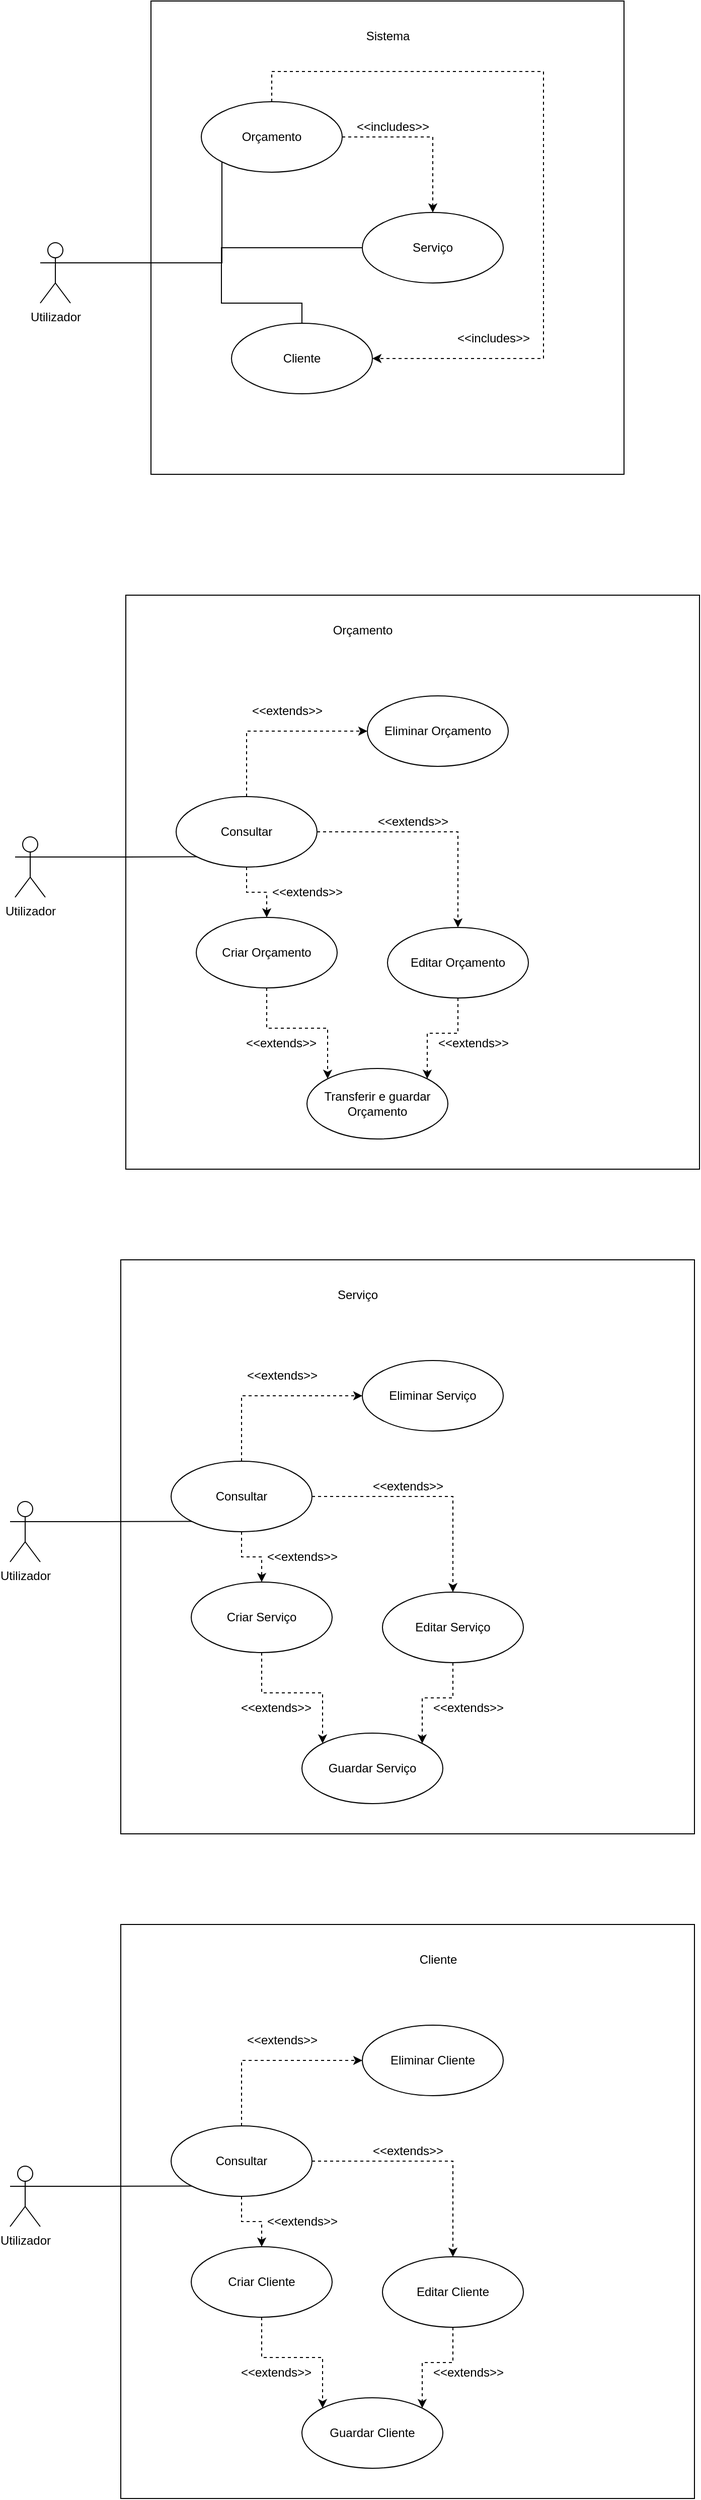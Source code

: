 <mxfile version="21.6.8" type="device">
  <diagram name="Página-1" id="jJuiLNxJ3ZYd37hmzLuY">
    <mxGraphModel dx="984" dy="773" grid="1" gridSize="10" guides="1" tooltips="1" connect="1" arrows="1" fold="1" page="1" pageScale="1" pageWidth="827" pageHeight="1169" math="0" shadow="0">
      <root>
        <mxCell id="0" />
        <mxCell id="1" parent="0" />
        <mxCell id="boWEQQl3fcEBy9Nz8oK_-3" value="" style="whiteSpace=wrap;html=1;aspect=fixed;" parent="1" vertex="1">
          <mxGeometry x="250" y="160" width="470" height="470" as="geometry" />
        </mxCell>
        <mxCell id="boWEQQl3fcEBy9Nz8oK_-9" style="edgeStyle=orthogonalEdgeStyle;rounded=0;orthogonalLoop=1;jettySize=auto;html=1;exitX=1;exitY=0.333;exitDx=0;exitDy=0;exitPerimeter=0;entryX=0;entryY=1;entryDx=0;entryDy=0;endArrow=none;endFill=0;" parent="1" source="boWEQQl3fcEBy9Nz8oK_-4" target="boWEQQl3fcEBy9Nz8oK_-6" edge="1">
          <mxGeometry relative="1" as="geometry" />
        </mxCell>
        <mxCell id="boWEQQl3fcEBy9Nz8oK_-10" style="edgeStyle=orthogonalEdgeStyle;rounded=0;orthogonalLoop=1;jettySize=auto;html=1;exitX=1;exitY=0.333;exitDx=0;exitDy=0;exitPerimeter=0;entryX=0;entryY=0.5;entryDx=0;entryDy=0;endArrow=none;endFill=0;" parent="1" source="boWEQQl3fcEBy9Nz8oK_-4" target="boWEQQl3fcEBy9Nz8oK_-7" edge="1">
          <mxGeometry relative="1" as="geometry">
            <Array as="points">
              <mxPoint x="320" y="420" />
              <mxPoint x="320" y="405" />
            </Array>
          </mxGeometry>
        </mxCell>
        <mxCell id="boWEQQl3fcEBy9Nz8oK_-11" style="edgeStyle=orthogonalEdgeStyle;rounded=0;orthogonalLoop=1;jettySize=auto;html=1;exitX=1;exitY=0.333;exitDx=0;exitDy=0;exitPerimeter=0;entryX=0.5;entryY=0;entryDx=0;entryDy=0;endArrow=none;endFill=0;" parent="1" source="boWEQQl3fcEBy9Nz8oK_-4" target="boWEQQl3fcEBy9Nz8oK_-8" edge="1">
          <mxGeometry relative="1" as="geometry">
            <Array as="points">
              <mxPoint x="320" y="420" />
              <mxPoint x="320" y="460" />
              <mxPoint x="400" y="460" />
            </Array>
          </mxGeometry>
        </mxCell>
        <mxCell id="boWEQQl3fcEBy9Nz8oK_-4" value="&lt;div&gt;Utilizador&lt;/div&gt;&lt;div&gt;&lt;br&gt;&lt;/div&gt;" style="shape=umlActor;verticalLabelPosition=bottom;verticalAlign=top;html=1;" parent="1" vertex="1">
          <mxGeometry x="140" y="400" width="30" height="60" as="geometry" />
        </mxCell>
        <mxCell id="boWEQQl3fcEBy9Nz8oK_-5" value="Sistema" style="text;html=1;align=center;verticalAlign=middle;resizable=0;points=[];autosize=1;strokeColor=none;fillColor=none;" parent="1" vertex="1">
          <mxGeometry x="450" y="180" width="70" height="30" as="geometry" />
        </mxCell>
        <mxCell id="boWEQQl3fcEBy9Nz8oK_-12" style="edgeStyle=orthogonalEdgeStyle;rounded=0;orthogonalLoop=1;jettySize=auto;html=1;exitX=1;exitY=0.5;exitDx=0;exitDy=0;entryX=0.5;entryY=0;entryDx=0;entryDy=0;dashed=1;" parent="1" source="boWEQQl3fcEBy9Nz8oK_-6" target="boWEQQl3fcEBy9Nz8oK_-7" edge="1">
          <mxGeometry relative="1" as="geometry" />
        </mxCell>
        <mxCell id="boWEQQl3fcEBy9Nz8oK_-13" style="edgeStyle=orthogonalEdgeStyle;rounded=0;orthogonalLoop=1;jettySize=auto;html=1;exitX=0.5;exitY=0;exitDx=0;exitDy=0;entryX=1;entryY=0.5;entryDx=0;entryDy=0;dashed=1;" parent="1" source="boWEQQl3fcEBy9Nz8oK_-6" target="boWEQQl3fcEBy9Nz8oK_-8" edge="1">
          <mxGeometry relative="1" as="geometry">
            <Array as="points">
              <mxPoint x="370" y="230" />
              <mxPoint x="640" y="230" />
              <mxPoint x="640" y="515" />
            </Array>
          </mxGeometry>
        </mxCell>
        <mxCell id="boWEQQl3fcEBy9Nz8oK_-6" value="Orçamento" style="ellipse;whiteSpace=wrap;html=1;" parent="1" vertex="1">
          <mxGeometry x="300" y="260" width="140" height="70" as="geometry" />
        </mxCell>
        <mxCell id="boWEQQl3fcEBy9Nz8oK_-7" value="Serviço" style="ellipse;whiteSpace=wrap;html=1;" parent="1" vertex="1">
          <mxGeometry x="460" y="370" width="140" height="70" as="geometry" />
        </mxCell>
        <mxCell id="boWEQQl3fcEBy9Nz8oK_-8" value="Cliente" style="ellipse;whiteSpace=wrap;html=1;" parent="1" vertex="1">
          <mxGeometry x="330" y="480" width="140" height="70" as="geometry" />
        </mxCell>
        <mxCell id="boWEQQl3fcEBy9Nz8oK_-14" value="&amp;lt;&amp;lt;includes&amp;gt;&amp;gt;" style="text;html=1;align=center;verticalAlign=middle;resizable=0;points=[];autosize=1;strokeColor=none;fillColor=none;" parent="1" vertex="1">
          <mxGeometry x="540" y="480" width="100" height="30" as="geometry" />
        </mxCell>
        <mxCell id="boWEQQl3fcEBy9Nz8oK_-15" value="&amp;lt;&amp;lt;includes&amp;gt;&amp;gt;" style="text;html=1;align=center;verticalAlign=middle;resizable=0;points=[];autosize=1;strokeColor=none;fillColor=none;" parent="1" vertex="1">
          <mxGeometry x="440" y="270" width="100" height="30" as="geometry" />
        </mxCell>
        <mxCell id="boWEQQl3fcEBy9Nz8oK_-17" value="" style="whiteSpace=wrap;html=1;aspect=fixed;" parent="1" vertex="1">
          <mxGeometry x="225" y="750" width="570" height="570" as="geometry" />
        </mxCell>
        <mxCell id="boWEQQl3fcEBy9Nz8oK_-18" style="edgeStyle=orthogonalEdgeStyle;rounded=0;orthogonalLoop=1;jettySize=auto;html=1;exitX=1;exitY=0.333;exitDx=0;exitDy=0;exitPerimeter=0;entryX=0;entryY=1;entryDx=0;entryDy=0;endArrow=none;endFill=0;" parent="1" source="boWEQQl3fcEBy9Nz8oK_-21" target="boWEQQl3fcEBy9Nz8oK_-25" edge="1">
          <mxGeometry relative="1" as="geometry" />
        </mxCell>
        <mxCell id="boWEQQl3fcEBy9Nz8oK_-21" value="&lt;div&gt;Utilizador&lt;/div&gt;&lt;div&gt;&lt;br&gt;&lt;/div&gt;" style="shape=umlActor;verticalLabelPosition=bottom;verticalAlign=top;html=1;" parent="1" vertex="1">
          <mxGeometry x="115" y="990" width="30" height="60" as="geometry" />
        </mxCell>
        <mxCell id="boWEQQl3fcEBy9Nz8oK_-22" value="Orçamento" style="text;html=1;align=center;verticalAlign=middle;resizable=0;points=[];autosize=1;strokeColor=none;fillColor=none;" parent="1" vertex="1">
          <mxGeometry x="420" y="770" width="80" height="30" as="geometry" />
        </mxCell>
        <mxCell id="boWEQQl3fcEBy9Nz8oK_-33" style="edgeStyle=orthogonalEdgeStyle;rounded=0;orthogonalLoop=1;jettySize=auto;html=1;exitX=0.5;exitY=0;exitDx=0;exitDy=0;entryX=0;entryY=0.5;entryDx=0;entryDy=0;strokeColor=default;dashed=1;" parent="1" source="boWEQQl3fcEBy9Nz8oK_-25" target="boWEQQl3fcEBy9Nz8oK_-30" edge="1">
          <mxGeometry relative="1" as="geometry" />
        </mxCell>
        <mxCell id="boWEQQl3fcEBy9Nz8oK_-34" style="edgeStyle=orthogonalEdgeStyle;rounded=0;orthogonalLoop=1;jettySize=auto;html=1;exitX=0.5;exitY=1;exitDx=0;exitDy=0;entryX=0.5;entryY=0;entryDx=0;entryDy=0;strokeColor=default;dashed=1;" parent="1" source="boWEQQl3fcEBy9Nz8oK_-25" target="boWEQQl3fcEBy9Nz8oK_-32" edge="1">
          <mxGeometry relative="1" as="geometry" />
        </mxCell>
        <mxCell id="boWEQQl3fcEBy9Nz8oK_-35" style="edgeStyle=orthogonalEdgeStyle;rounded=0;orthogonalLoop=1;jettySize=auto;html=1;exitX=1;exitY=0.5;exitDx=0;exitDy=0;entryX=0.5;entryY=0;entryDx=0;entryDy=0;strokeColor=default;dashed=1;" parent="1" source="boWEQQl3fcEBy9Nz8oK_-25" target="boWEQQl3fcEBy9Nz8oK_-31" edge="1">
          <mxGeometry relative="1" as="geometry" />
        </mxCell>
        <mxCell id="boWEQQl3fcEBy9Nz8oK_-25" value="Consultar" style="ellipse;whiteSpace=wrap;html=1;" parent="1" vertex="1">
          <mxGeometry x="275" y="950" width="140" height="70" as="geometry" />
        </mxCell>
        <mxCell id="boWEQQl3fcEBy9Nz8oK_-30" value="Eliminar Orçamento" style="ellipse;whiteSpace=wrap;html=1;" parent="1" vertex="1">
          <mxGeometry x="465" y="850" width="140" height="70" as="geometry" />
        </mxCell>
        <mxCell id="boWEQQl3fcEBy9Nz8oK_-55" style="edgeStyle=orthogonalEdgeStyle;rounded=0;orthogonalLoop=1;jettySize=auto;html=1;exitX=0.5;exitY=1;exitDx=0;exitDy=0;entryX=1;entryY=0;entryDx=0;entryDy=0;dashed=1;" parent="1" source="boWEQQl3fcEBy9Nz8oK_-31" target="boWEQQl3fcEBy9Nz8oK_-53" edge="1">
          <mxGeometry relative="1" as="geometry" />
        </mxCell>
        <mxCell id="boWEQQl3fcEBy9Nz8oK_-31" value="Editar Orçamento" style="ellipse;whiteSpace=wrap;html=1;" parent="1" vertex="1">
          <mxGeometry x="485" y="1080" width="140" height="70" as="geometry" />
        </mxCell>
        <mxCell id="boWEQQl3fcEBy9Nz8oK_-54" style="edgeStyle=orthogonalEdgeStyle;rounded=0;orthogonalLoop=1;jettySize=auto;html=1;exitX=0.5;exitY=1;exitDx=0;exitDy=0;entryX=0;entryY=0;entryDx=0;entryDy=0;dashed=1;" parent="1" source="boWEQQl3fcEBy9Nz8oK_-32" target="boWEQQl3fcEBy9Nz8oK_-53" edge="1">
          <mxGeometry relative="1" as="geometry" />
        </mxCell>
        <mxCell id="boWEQQl3fcEBy9Nz8oK_-32" value="Criar Orçamento" style="ellipse;whiteSpace=wrap;html=1;" parent="1" vertex="1">
          <mxGeometry x="295" y="1070" width="140" height="70" as="geometry" />
        </mxCell>
        <mxCell id="boWEQQl3fcEBy9Nz8oK_-36" value="&amp;lt;&amp;lt;extends&amp;gt;&amp;gt;" style="text;html=1;align=center;verticalAlign=middle;resizable=0;points=[];autosize=1;strokeColor=none;fillColor=none;" parent="1" vertex="1">
          <mxGeometry x="340" y="850" width="90" height="30" as="geometry" />
        </mxCell>
        <mxCell id="boWEQQl3fcEBy9Nz8oK_-37" value="&amp;lt;&amp;lt;extends&amp;gt;&amp;gt;" style="text;html=1;align=center;verticalAlign=middle;resizable=0;points=[];autosize=1;strokeColor=none;fillColor=none;" parent="1" vertex="1">
          <mxGeometry x="465" y="960" width="90" height="30" as="geometry" />
        </mxCell>
        <mxCell id="boWEQQl3fcEBy9Nz8oK_-38" value="&amp;lt;&amp;lt;extends&amp;gt;&amp;gt;" style="text;html=1;align=center;verticalAlign=middle;resizable=0;points=[];autosize=1;strokeColor=none;fillColor=none;" parent="1" vertex="1">
          <mxGeometry x="360" y="1030" width="90" height="30" as="geometry" />
        </mxCell>
        <mxCell id="boWEQQl3fcEBy9Nz8oK_-53" value="Transferir e guardar &lt;br&gt;Orçamento" style="ellipse;whiteSpace=wrap;html=1;" parent="1" vertex="1">
          <mxGeometry x="405" y="1220" width="140" height="70" as="geometry" />
        </mxCell>
        <mxCell id="boWEQQl3fcEBy9Nz8oK_-56" value="&amp;lt;&amp;lt;extends&amp;gt;&amp;gt;" style="text;html=1;align=center;verticalAlign=middle;resizable=0;points=[];autosize=1;strokeColor=none;fillColor=none;" parent="1" vertex="1">
          <mxGeometry x="334" y="1180" width="90" height="30" as="geometry" />
        </mxCell>
        <mxCell id="boWEQQl3fcEBy9Nz8oK_-57" value="&amp;lt;&amp;lt;extends&amp;gt;&amp;gt;" style="text;html=1;align=center;verticalAlign=middle;resizable=0;points=[];autosize=1;strokeColor=none;fillColor=none;" parent="1" vertex="1">
          <mxGeometry x="525" y="1180" width="90" height="30" as="geometry" />
        </mxCell>
        <mxCell id="ekhEN1mepd9r5yH1JI2B-1" value="" style="whiteSpace=wrap;html=1;aspect=fixed;" vertex="1" parent="1">
          <mxGeometry x="220" y="1410" width="570" height="570" as="geometry" />
        </mxCell>
        <mxCell id="ekhEN1mepd9r5yH1JI2B-2" style="edgeStyle=orthogonalEdgeStyle;rounded=0;orthogonalLoop=1;jettySize=auto;html=1;exitX=1;exitY=0.333;exitDx=0;exitDy=0;exitPerimeter=0;entryX=0;entryY=1;entryDx=0;entryDy=0;endArrow=none;endFill=0;" edge="1" parent="1" source="ekhEN1mepd9r5yH1JI2B-3" target="ekhEN1mepd9r5yH1JI2B-8">
          <mxGeometry relative="1" as="geometry" />
        </mxCell>
        <mxCell id="ekhEN1mepd9r5yH1JI2B-3" value="&lt;div&gt;Utilizador&lt;/div&gt;&lt;div&gt;&lt;br&gt;&lt;/div&gt;" style="shape=umlActor;verticalLabelPosition=bottom;verticalAlign=top;html=1;" vertex="1" parent="1">
          <mxGeometry x="110" y="1650" width="30" height="60" as="geometry" />
        </mxCell>
        <mxCell id="ekhEN1mepd9r5yH1JI2B-4" value="Serviço" style="text;html=1;align=center;verticalAlign=middle;resizable=0;points=[];autosize=1;strokeColor=none;fillColor=none;" vertex="1" parent="1">
          <mxGeometry x="425" y="1430" width="60" height="30" as="geometry" />
        </mxCell>
        <mxCell id="ekhEN1mepd9r5yH1JI2B-5" style="edgeStyle=orthogonalEdgeStyle;rounded=0;orthogonalLoop=1;jettySize=auto;html=1;exitX=0.5;exitY=0;exitDx=0;exitDy=0;entryX=0;entryY=0.5;entryDx=0;entryDy=0;strokeColor=default;dashed=1;" edge="1" parent="1" source="ekhEN1mepd9r5yH1JI2B-8" target="ekhEN1mepd9r5yH1JI2B-9">
          <mxGeometry relative="1" as="geometry" />
        </mxCell>
        <mxCell id="ekhEN1mepd9r5yH1JI2B-6" style="edgeStyle=orthogonalEdgeStyle;rounded=0;orthogonalLoop=1;jettySize=auto;html=1;exitX=0.5;exitY=1;exitDx=0;exitDy=0;entryX=0.5;entryY=0;entryDx=0;entryDy=0;strokeColor=default;dashed=1;" edge="1" parent="1" source="ekhEN1mepd9r5yH1JI2B-8" target="ekhEN1mepd9r5yH1JI2B-13">
          <mxGeometry relative="1" as="geometry" />
        </mxCell>
        <mxCell id="ekhEN1mepd9r5yH1JI2B-7" style="edgeStyle=orthogonalEdgeStyle;rounded=0;orthogonalLoop=1;jettySize=auto;html=1;exitX=1;exitY=0.5;exitDx=0;exitDy=0;entryX=0.5;entryY=0;entryDx=0;entryDy=0;strokeColor=default;dashed=1;" edge="1" parent="1" source="ekhEN1mepd9r5yH1JI2B-8" target="ekhEN1mepd9r5yH1JI2B-11">
          <mxGeometry relative="1" as="geometry" />
        </mxCell>
        <mxCell id="ekhEN1mepd9r5yH1JI2B-8" value="Consultar" style="ellipse;whiteSpace=wrap;html=1;" vertex="1" parent="1">
          <mxGeometry x="270" y="1610" width="140" height="70" as="geometry" />
        </mxCell>
        <mxCell id="ekhEN1mepd9r5yH1JI2B-9" value="Eliminar Serviço" style="ellipse;whiteSpace=wrap;html=1;" vertex="1" parent="1">
          <mxGeometry x="460" y="1510" width="140" height="70" as="geometry" />
        </mxCell>
        <mxCell id="ekhEN1mepd9r5yH1JI2B-10" style="edgeStyle=orthogonalEdgeStyle;rounded=0;orthogonalLoop=1;jettySize=auto;html=1;exitX=0.5;exitY=1;exitDx=0;exitDy=0;entryX=1;entryY=0;entryDx=0;entryDy=0;dashed=1;" edge="1" parent="1" source="ekhEN1mepd9r5yH1JI2B-11" target="ekhEN1mepd9r5yH1JI2B-17">
          <mxGeometry relative="1" as="geometry" />
        </mxCell>
        <mxCell id="ekhEN1mepd9r5yH1JI2B-11" value="Editar Serviço" style="ellipse;whiteSpace=wrap;html=1;" vertex="1" parent="1">
          <mxGeometry x="480" y="1740" width="140" height="70" as="geometry" />
        </mxCell>
        <mxCell id="ekhEN1mepd9r5yH1JI2B-12" style="edgeStyle=orthogonalEdgeStyle;rounded=0;orthogonalLoop=1;jettySize=auto;html=1;exitX=0.5;exitY=1;exitDx=0;exitDy=0;entryX=0;entryY=0;entryDx=0;entryDy=0;dashed=1;" edge="1" parent="1" source="ekhEN1mepd9r5yH1JI2B-13" target="ekhEN1mepd9r5yH1JI2B-17">
          <mxGeometry relative="1" as="geometry" />
        </mxCell>
        <mxCell id="ekhEN1mepd9r5yH1JI2B-13" value="Criar Serviço" style="ellipse;whiteSpace=wrap;html=1;" vertex="1" parent="1">
          <mxGeometry x="290" y="1730" width="140" height="70" as="geometry" />
        </mxCell>
        <mxCell id="ekhEN1mepd9r5yH1JI2B-14" value="&amp;lt;&amp;lt;extends&amp;gt;&amp;gt;" style="text;html=1;align=center;verticalAlign=middle;resizable=0;points=[];autosize=1;strokeColor=none;fillColor=none;" vertex="1" parent="1">
          <mxGeometry x="335" y="1510" width="90" height="30" as="geometry" />
        </mxCell>
        <mxCell id="ekhEN1mepd9r5yH1JI2B-15" value="&amp;lt;&amp;lt;extends&amp;gt;&amp;gt;" style="text;html=1;align=center;verticalAlign=middle;resizable=0;points=[];autosize=1;strokeColor=none;fillColor=none;" vertex="1" parent="1">
          <mxGeometry x="460" y="1620" width="90" height="30" as="geometry" />
        </mxCell>
        <mxCell id="ekhEN1mepd9r5yH1JI2B-16" value="&amp;lt;&amp;lt;extends&amp;gt;&amp;gt;" style="text;html=1;align=center;verticalAlign=middle;resizable=0;points=[];autosize=1;strokeColor=none;fillColor=none;" vertex="1" parent="1">
          <mxGeometry x="355" y="1690" width="90" height="30" as="geometry" />
        </mxCell>
        <mxCell id="ekhEN1mepd9r5yH1JI2B-17" value="Guardar Serviço" style="ellipse;whiteSpace=wrap;html=1;" vertex="1" parent="1">
          <mxGeometry x="400" y="1880" width="140" height="70" as="geometry" />
        </mxCell>
        <mxCell id="ekhEN1mepd9r5yH1JI2B-18" value="&amp;lt;&amp;lt;extends&amp;gt;&amp;gt;" style="text;html=1;align=center;verticalAlign=middle;resizable=0;points=[];autosize=1;strokeColor=none;fillColor=none;" vertex="1" parent="1">
          <mxGeometry x="329" y="1840" width="90" height="30" as="geometry" />
        </mxCell>
        <mxCell id="ekhEN1mepd9r5yH1JI2B-19" value="&amp;lt;&amp;lt;extends&amp;gt;&amp;gt;" style="text;html=1;align=center;verticalAlign=middle;resizable=0;points=[];autosize=1;strokeColor=none;fillColor=none;" vertex="1" parent="1">
          <mxGeometry x="520" y="1840" width="90" height="30" as="geometry" />
        </mxCell>
        <mxCell id="ekhEN1mepd9r5yH1JI2B-20" value="" style="whiteSpace=wrap;html=1;aspect=fixed;" vertex="1" parent="1">
          <mxGeometry x="220" y="2070" width="570" height="570" as="geometry" />
        </mxCell>
        <mxCell id="ekhEN1mepd9r5yH1JI2B-21" style="edgeStyle=orthogonalEdgeStyle;rounded=0;orthogonalLoop=1;jettySize=auto;html=1;exitX=1;exitY=0.333;exitDx=0;exitDy=0;exitPerimeter=0;entryX=0;entryY=1;entryDx=0;entryDy=0;endArrow=none;endFill=0;" edge="1" parent="1" source="ekhEN1mepd9r5yH1JI2B-22" target="ekhEN1mepd9r5yH1JI2B-27">
          <mxGeometry relative="1" as="geometry" />
        </mxCell>
        <mxCell id="ekhEN1mepd9r5yH1JI2B-22" value="&lt;div&gt;Utilizador&lt;/div&gt;&lt;div&gt;&lt;br&gt;&lt;/div&gt;" style="shape=umlActor;verticalLabelPosition=bottom;verticalAlign=top;html=1;" vertex="1" parent="1">
          <mxGeometry x="110" y="2310" width="30" height="60" as="geometry" />
        </mxCell>
        <mxCell id="ekhEN1mepd9r5yH1JI2B-23" value="Cliente" style="text;html=1;align=center;verticalAlign=middle;resizable=0;points=[];autosize=1;strokeColor=none;fillColor=none;" vertex="1" parent="1">
          <mxGeometry x="505" y="2090" width="60" height="30" as="geometry" />
        </mxCell>
        <mxCell id="ekhEN1mepd9r5yH1JI2B-24" style="edgeStyle=orthogonalEdgeStyle;rounded=0;orthogonalLoop=1;jettySize=auto;html=1;exitX=0.5;exitY=0;exitDx=0;exitDy=0;entryX=0;entryY=0.5;entryDx=0;entryDy=0;strokeColor=default;dashed=1;" edge="1" parent="1" source="ekhEN1mepd9r5yH1JI2B-27" target="ekhEN1mepd9r5yH1JI2B-28">
          <mxGeometry relative="1" as="geometry" />
        </mxCell>
        <mxCell id="ekhEN1mepd9r5yH1JI2B-25" style="edgeStyle=orthogonalEdgeStyle;rounded=0;orthogonalLoop=1;jettySize=auto;html=1;exitX=0.5;exitY=1;exitDx=0;exitDy=0;entryX=0.5;entryY=0;entryDx=0;entryDy=0;strokeColor=default;dashed=1;" edge="1" parent="1" source="ekhEN1mepd9r5yH1JI2B-27" target="ekhEN1mepd9r5yH1JI2B-32">
          <mxGeometry relative="1" as="geometry" />
        </mxCell>
        <mxCell id="ekhEN1mepd9r5yH1JI2B-26" style="edgeStyle=orthogonalEdgeStyle;rounded=0;orthogonalLoop=1;jettySize=auto;html=1;exitX=1;exitY=0.5;exitDx=0;exitDy=0;entryX=0.5;entryY=0;entryDx=0;entryDy=0;strokeColor=default;dashed=1;" edge="1" parent="1" source="ekhEN1mepd9r5yH1JI2B-27" target="ekhEN1mepd9r5yH1JI2B-30">
          <mxGeometry relative="1" as="geometry" />
        </mxCell>
        <mxCell id="ekhEN1mepd9r5yH1JI2B-27" value="Consultar" style="ellipse;whiteSpace=wrap;html=1;" vertex="1" parent="1">
          <mxGeometry x="270" y="2270" width="140" height="70" as="geometry" />
        </mxCell>
        <mxCell id="ekhEN1mepd9r5yH1JI2B-28" value="Eliminar Cliente" style="ellipse;whiteSpace=wrap;html=1;" vertex="1" parent="1">
          <mxGeometry x="460" y="2170" width="140" height="70" as="geometry" />
        </mxCell>
        <mxCell id="ekhEN1mepd9r5yH1JI2B-29" style="edgeStyle=orthogonalEdgeStyle;rounded=0;orthogonalLoop=1;jettySize=auto;html=1;exitX=0.5;exitY=1;exitDx=0;exitDy=0;entryX=1;entryY=0;entryDx=0;entryDy=0;dashed=1;" edge="1" parent="1" source="ekhEN1mepd9r5yH1JI2B-30" target="ekhEN1mepd9r5yH1JI2B-36">
          <mxGeometry relative="1" as="geometry" />
        </mxCell>
        <mxCell id="ekhEN1mepd9r5yH1JI2B-30" value="Editar Cliente" style="ellipse;whiteSpace=wrap;html=1;" vertex="1" parent="1">
          <mxGeometry x="480" y="2400" width="140" height="70" as="geometry" />
        </mxCell>
        <mxCell id="ekhEN1mepd9r5yH1JI2B-31" style="edgeStyle=orthogonalEdgeStyle;rounded=0;orthogonalLoop=1;jettySize=auto;html=1;exitX=0.5;exitY=1;exitDx=0;exitDy=0;entryX=0;entryY=0;entryDx=0;entryDy=0;dashed=1;" edge="1" parent="1" source="ekhEN1mepd9r5yH1JI2B-32" target="ekhEN1mepd9r5yH1JI2B-36">
          <mxGeometry relative="1" as="geometry" />
        </mxCell>
        <mxCell id="ekhEN1mepd9r5yH1JI2B-32" value="Criar Cliente" style="ellipse;whiteSpace=wrap;html=1;" vertex="1" parent="1">
          <mxGeometry x="290" y="2390" width="140" height="70" as="geometry" />
        </mxCell>
        <mxCell id="ekhEN1mepd9r5yH1JI2B-33" value="&amp;lt;&amp;lt;extends&amp;gt;&amp;gt;" style="text;html=1;align=center;verticalAlign=middle;resizable=0;points=[];autosize=1;strokeColor=none;fillColor=none;" vertex="1" parent="1">
          <mxGeometry x="335" y="2170" width="90" height="30" as="geometry" />
        </mxCell>
        <mxCell id="ekhEN1mepd9r5yH1JI2B-34" value="&amp;lt;&amp;lt;extends&amp;gt;&amp;gt;" style="text;html=1;align=center;verticalAlign=middle;resizable=0;points=[];autosize=1;strokeColor=none;fillColor=none;" vertex="1" parent="1">
          <mxGeometry x="460" y="2280" width="90" height="30" as="geometry" />
        </mxCell>
        <mxCell id="ekhEN1mepd9r5yH1JI2B-35" value="&amp;lt;&amp;lt;extends&amp;gt;&amp;gt;" style="text;html=1;align=center;verticalAlign=middle;resizable=0;points=[];autosize=1;strokeColor=none;fillColor=none;" vertex="1" parent="1">
          <mxGeometry x="355" y="2350" width="90" height="30" as="geometry" />
        </mxCell>
        <mxCell id="ekhEN1mepd9r5yH1JI2B-36" value="Guardar Cliente" style="ellipse;whiteSpace=wrap;html=1;" vertex="1" parent="1">
          <mxGeometry x="400" y="2540" width="140" height="70" as="geometry" />
        </mxCell>
        <mxCell id="ekhEN1mepd9r5yH1JI2B-37" value="&amp;lt;&amp;lt;extends&amp;gt;&amp;gt;" style="text;html=1;align=center;verticalAlign=middle;resizable=0;points=[];autosize=1;strokeColor=none;fillColor=none;" vertex="1" parent="1">
          <mxGeometry x="329" y="2500" width="90" height="30" as="geometry" />
        </mxCell>
        <mxCell id="ekhEN1mepd9r5yH1JI2B-38" value="&amp;lt;&amp;lt;extends&amp;gt;&amp;gt;" style="text;html=1;align=center;verticalAlign=middle;resizable=0;points=[];autosize=1;strokeColor=none;fillColor=none;" vertex="1" parent="1">
          <mxGeometry x="520" y="2500" width="90" height="30" as="geometry" />
        </mxCell>
      </root>
    </mxGraphModel>
  </diagram>
</mxfile>
